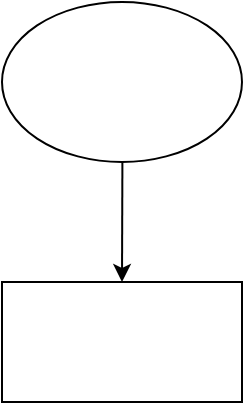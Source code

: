 <mxfile>
    <diagram id="UEAnG858a6wjfXDMveHC" name="Page-1">
        <mxGraphModel dx="382" dy="422" grid="1" gridSize="10" guides="1" tooltips="1" connect="1" arrows="1" fold="1" page="1" pageScale="1" pageWidth="850" pageHeight="1100" math="0" shadow="0">
            <root>
                <mxCell id="0"/>
                <mxCell id="1" parent="0"/>
                <mxCell id="4" value="" style="edgeStyle=none;html=1;" edge="1" parent="1" source="2" target="3">
                    <mxGeometry relative="1" as="geometry"/>
                </mxCell>
                <mxCell id="2" value="" style="ellipse;whiteSpace=wrap;html=1;" vertex="1" parent="1">
                    <mxGeometry x="110" y="20" width="120" height="80" as="geometry"/>
                </mxCell>
                <mxCell id="3" value="" style="whiteSpace=wrap;html=1;" vertex="1" parent="1">
                    <mxGeometry x="110" y="160" width="120" height="60" as="geometry"/>
                </mxCell>
            </root>
        </mxGraphModel>
    </diagram>
</mxfile>